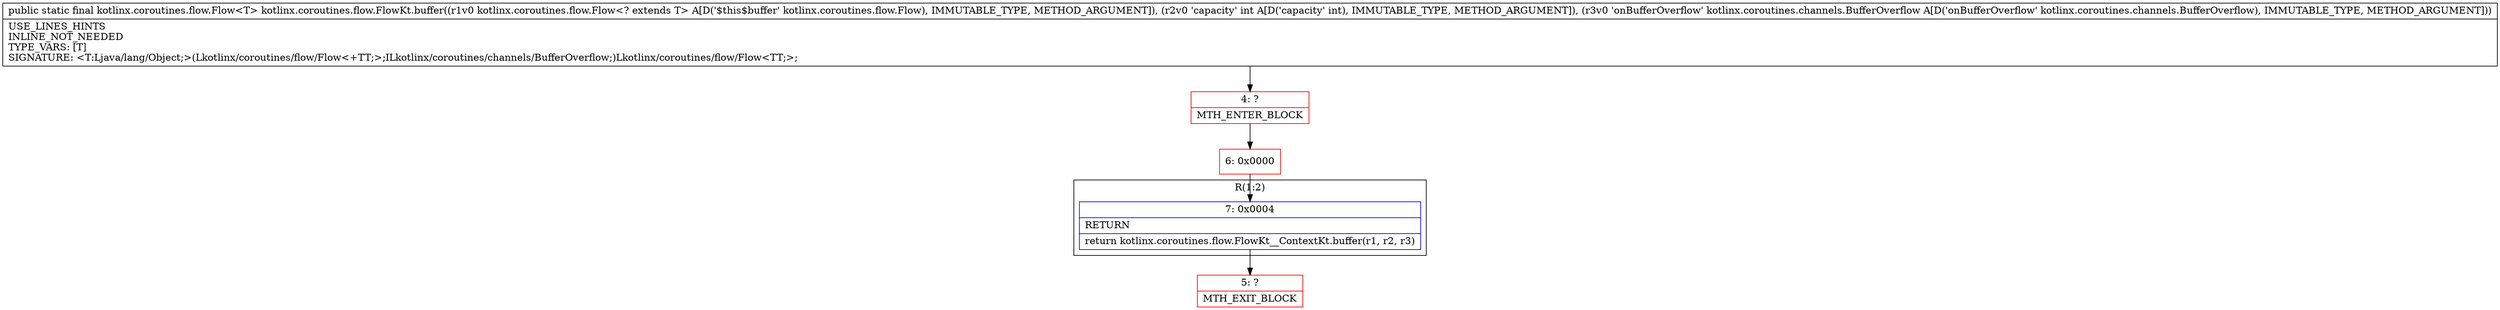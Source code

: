 digraph "CFG forkotlinx.coroutines.flow.FlowKt.buffer(Lkotlinx\/coroutines\/flow\/Flow;ILkotlinx\/coroutines\/channels\/BufferOverflow;)Lkotlinx\/coroutines\/flow\/Flow;" {
subgraph cluster_Region_1626312072 {
label = "R(1:2)";
node [shape=record,color=blue];
Node_7 [shape=record,label="{7\:\ 0x0004|RETURN\l|return kotlinx.coroutines.flow.FlowKt__ContextKt.buffer(r1, r2, r3)\l}"];
}
Node_4 [shape=record,color=red,label="{4\:\ ?|MTH_ENTER_BLOCK\l}"];
Node_6 [shape=record,color=red,label="{6\:\ 0x0000}"];
Node_5 [shape=record,color=red,label="{5\:\ ?|MTH_EXIT_BLOCK\l}"];
MethodNode[shape=record,label="{public static final kotlinx.coroutines.flow.Flow\<T\> kotlinx.coroutines.flow.FlowKt.buffer((r1v0 kotlinx.coroutines.flow.Flow\<? extends T\> A[D('$this$buffer' kotlinx.coroutines.flow.Flow), IMMUTABLE_TYPE, METHOD_ARGUMENT]), (r2v0 'capacity' int A[D('capacity' int), IMMUTABLE_TYPE, METHOD_ARGUMENT]), (r3v0 'onBufferOverflow' kotlinx.coroutines.channels.BufferOverflow A[D('onBufferOverflow' kotlinx.coroutines.channels.BufferOverflow), IMMUTABLE_TYPE, METHOD_ARGUMENT]))  | USE_LINES_HINTS\lINLINE_NOT_NEEDED\lTYPE_VARS: [T]\lSIGNATURE: \<T:Ljava\/lang\/Object;\>(Lkotlinx\/coroutines\/flow\/Flow\<+TT;\>;ILkotlinx\/coroutines\/channels\/BufferOverflow;)Lkotlinx\/coroutines\/flow\/Flow\<TT;\>;\l}"];
MethodNode -> Node_4;Node_7 -> Node_5;
Node_4 -> Node_6;
Node_6 -> Node_7;
}

